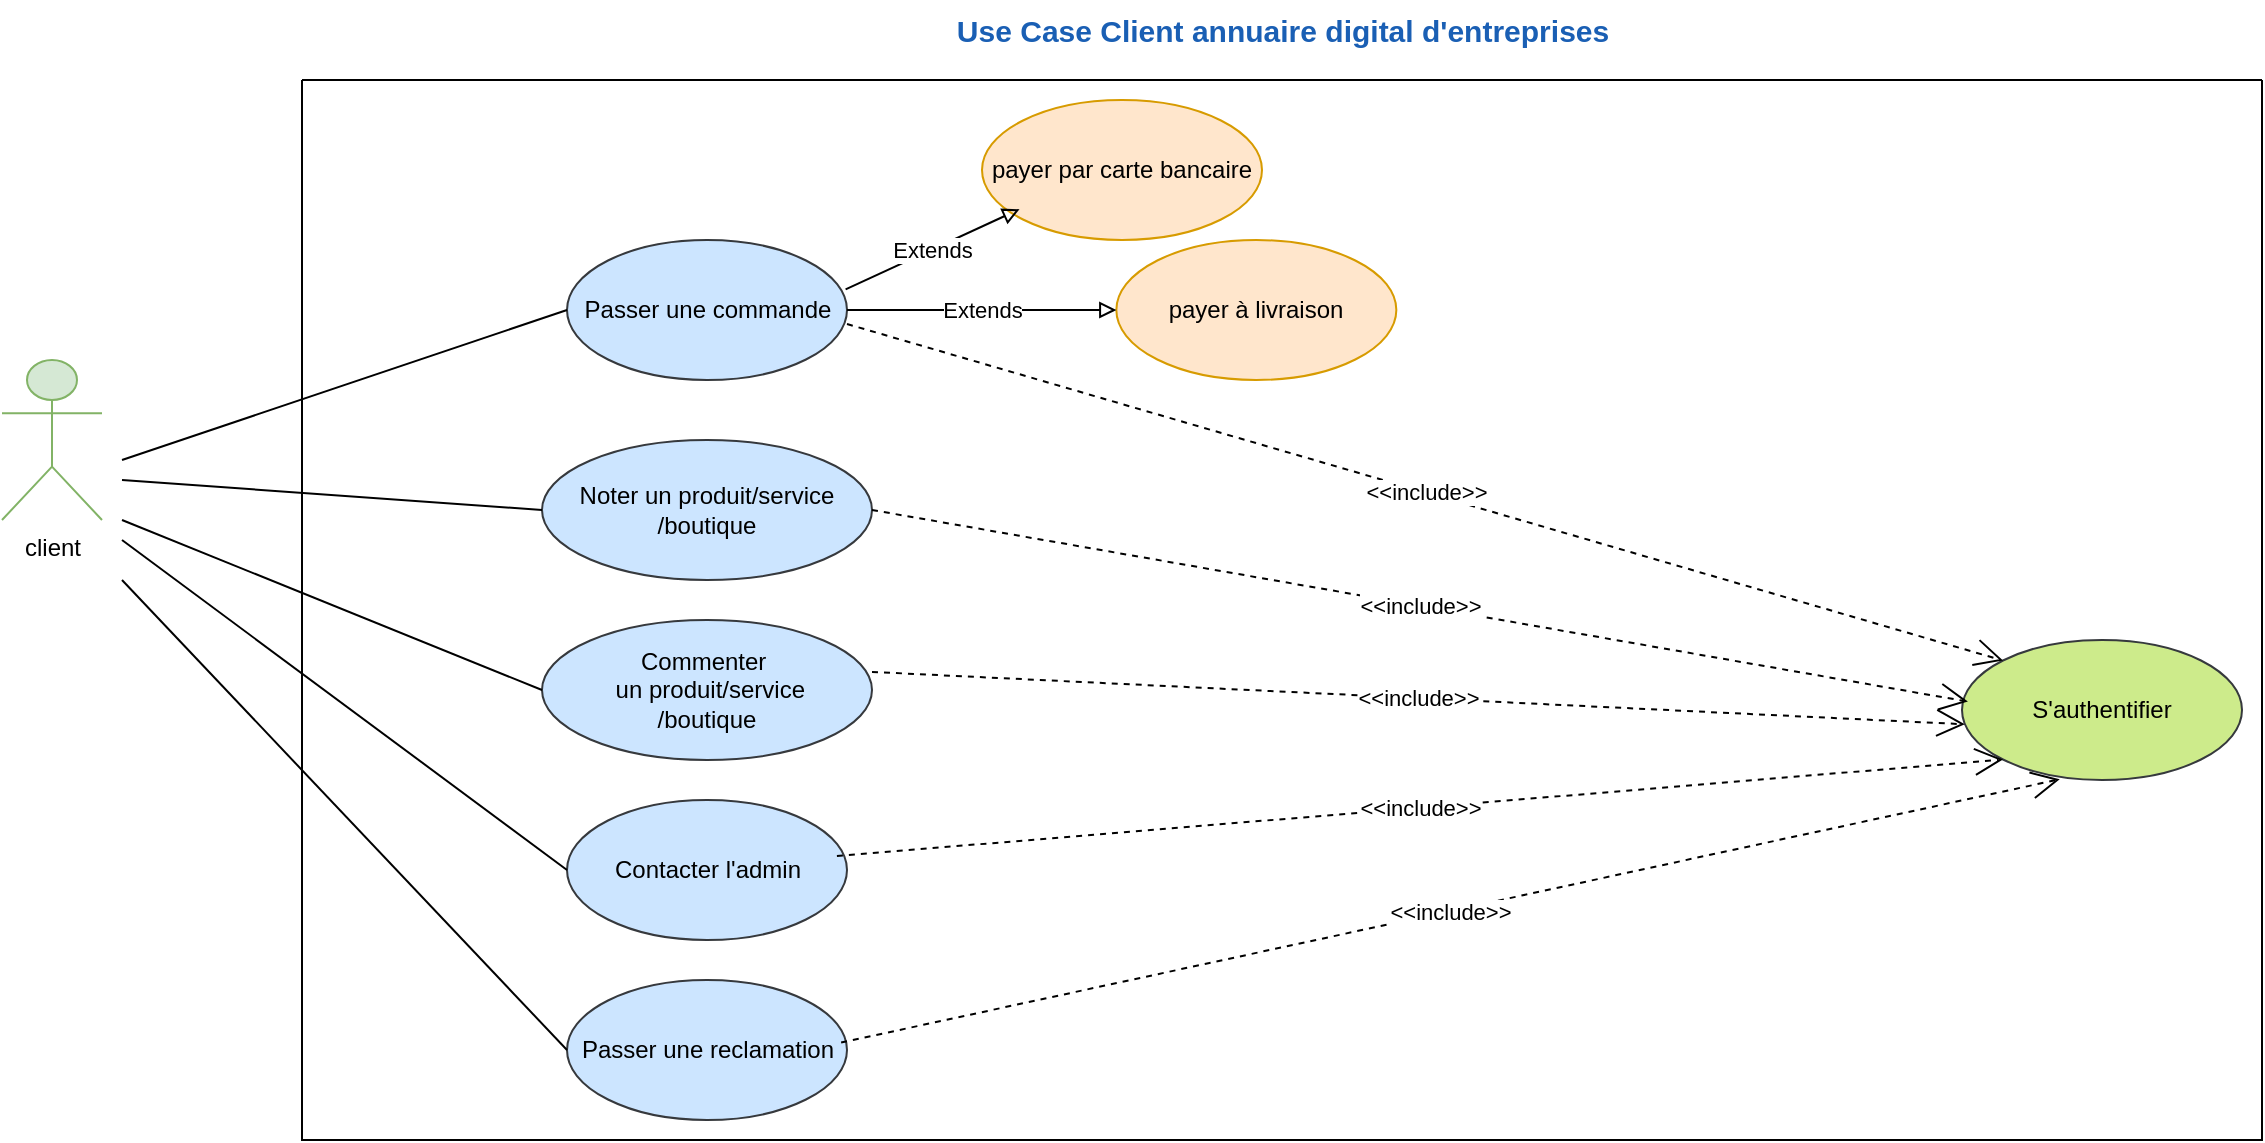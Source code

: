 <mxfile version="24.7.14">
  <diagram name="Page-1" id="fklojEo50Bu_ostIvduY">
    <mxGraphModel dx="1472" dy="1929" grid="1" gridSize="10" guides="1" tooltips="1" connect="1" arrows="1" fold="1" page="1" pageScale="1" pageWidth="827" pageHeight="1169" math="0" shadow="0">
      <root>
        <mxCell id="0" />
        <mxCell id="1" parent="0" />
        <mxCell id="1s9Mzcpj6pY-UfdRcxoq-4" value="" style="swimlane;startSize=0;" parent="1" vertex="1">
          <mxGeometry x="190" y="10" width="980" height="530" as="geometry" />
        </mxCell>
        <mxCell id="1s9Mzcpj6pY-UfdRcxoq-2" value="client" style="shape=umlActor;verticalLabelPosition=bottom;verticalAlign=top;html=1;outlineConnect=0;fillColor=#d5e8d4;strokeColor=#82b366;" parent="1s9Mzcpj6pY-UfdRcxoq-4" vertex="1">
          <mxGeometry x="-150" y="140" width="50" height="80" as="geometry" />
        </mxCell>
        <mxCell id="1s9Mzcpj6pY-UfdRcxoq-7" value="Passer une commande" style="ellipse;whiteSpace=wrap;html=1;fillColor=#cce5ff;strokeColor=#36393d;" parent="1s9Mzcpj6pY-UfdRcxoq-4" vertex="1">
          <mxGeometry x="132.5" y="80" width="140" height="70" as="geometry" />
        </mxCell>
        <mxCell id="1s9Mzcpj6pY-UfdRcxoq-8" value="Noter un produit/service&lt;br&gt;/boutique" style="ellipse;whiteSpace=wrap;html=1;fillColor=#cce5ff;strokeColor=#36393d;" parent="1s9Mzcpj6pY-UfdRcxoq-4" vertex="1">
          <mxGeometry x="120" y="180" width="165" height="70" as="geometry" />
        </mxCell>
        <mxCell id="1s9Mzcpj6pY-UfdRcxoq-9" value="&lt;div&gt;Commenter&amp;nbsp;&lt;/div&gt;&lt;div&gt;&amp;nbsp;un produit/service&lt;/div&gt;/boutique" style="ellipse;whiteSpace=wrap;html=1;fillColor=#cce5ff;strokeColor=#36393d;" parent="1s9Mzcpj6pY-UfdRcxoq-4" vertex="1">
          <mxGeometry x="120" y="270" width="165" height="70" as="geometry" />
        </mxCell>
        <mxCell id="1s9Mzcpj6pY-UfdRcxoq-10" value="Contacter l&#39;admin" style="ellipse;whiteSpace=wrap;html=1;fillColor=#cce5ff;strokeColor=#36393d;" parent="1s9Mzcpj6pY-UfdRcxoq-4" vertex="1">
          <mxGeometry x="132.5" y="360" width="140" height="70" as="geometry" />
        </mxCell>
        <mxCell id="1s9Mzcpj6pY-UfdRcxoq-12" value="S&#39;authentifier" style="ellipse;whiteSpace=wrap;html=1;fillColor=#cdeb8b;strokeColor=#36393d;" parent="1s9Mzcpj6pY-UfdRcxoq-4" vertex="1">
          <mxGeometry x="830" y="280" width="140" height="70" as="geometry" />
        </mxCell>
        <mxCell id="1s9Mzcpj6pY-UfdRcxoq-13" value="&amp;lt;&amp;lt;include&amp;gt;&amp;gt;" style="endArrow=open;endSize=12;dashed=1;html=1;rounded=0;exitX=1;exitY=0.5;exitDx=0;exitDy=0;entryX=0.021;entryY=0.44;entryDx=0;entryDy=0;entryPerimeter=0;" parent="1s9Mzcpj6pY-UfdRcxoq-4" source="1s9Mzcpj6pY-UfdRcxoq-8" target="1s9Mzcpj6pY-UfdRcxoq-12" edge="1">
          <mxGeometry width="160" relative="1" as="geometry">
            <mxPoint x="235" y="141.89" as="sourcePoint" />
            <mxPoint x="454.578" y="248.113" as="targetPoint" />
          </mxGeometry>
        </mxCell>
        <mxCell id="1s9Mzcpj6pY-UfdRcxoq-15" value="&amp;lt;&amp;lt;include&amp;gt;&amp;gt;" style="endArrow=open;endSize=12;dashed=1;html=1;rounded=0;exitX=1;exitY=0.371;exitDx=0;exitDy=0;exitPerimeter=0;entryX=0.01;entryY=0.602;entryDx=0;entryDy=0;entryPerimeter=0;" parent="1s9Mzcpj6pY-UfdRcxoq-4" source="1s9Mzcpj6pY-UfdRcxoq-9" target="1s9Mzcpj6pY-UfdRcxoq-12" edge="1">
          <mxGeometry width="160" relative="1" as="geometry">
            <mxPoint x="190" y="420" as="sourcePoint" />
            <mxPoint x="390" y="536.5" as="targetPoint" />
          </mxGeometry>
        </mxCell>
        <mxCell id="tHASsSHhuQ-y8YBgm8is-2" value="payer par carte bancaire" style="ellipse;whiteSpace=wrap;html=1;fillColor=#ffe6cc;strokeColor=#d79b00;" parent="1s9Mzcpj6pY-UfdRcxoq-4" vertex="1">
          <mxGeometry x="340.0" y="10" width="140" height="70" as="geometry" />
        </mxCell>
        <mxCell id="tHASsSHhuQ-y8YBgm8is-7" value="payer à livraison" style="ellipse;whiteSpace=wrap;html=1;fillColor=#ffe6cc;strokeColor=#d79b00;" parent="1s9Mzcpj6pY-UfdRcxoq-4" vertex="1">
          <mxGeometry x="407.17" y="80" width="140" height="70" as="geometry" />
        </mxCell>
        <mxCell id="tHASsSHhuQ-y8YBgm8is-11" value="&amp;lt;&amp;lt;include&amp;gt;&amp;gt;" style="endArrow=open;endSize=12;dashed=1;html=1;rounded=0;entryX=0;entryY=0;entryDx=0;entryDy=0;exitX=1;exitY=0.6;exitDx=0;exitDy=0;exitPerimeter=0;" parent="1s9Mzcpj6pY-UfdRcxoq-4" source="1s9Mzcpj6pY-UfdRcxoq-7" target="1s9Mzcpj6pY-UfdRcxoq-12" edge="1">
          <mxGeometry width="160" relative="1" as="geometry">
            <mxPoint x="360" y="192" as="sourcePoint" />
            <mxPoint x="486" y="320" as="targetPoint" />
          </mxGeometry>
        </mxCell>
        <mxCell id="BJ8kD2auI6B-1hflzSCD-1" value="&amp;lt;&amp;lt;include&amp;gt;&amp;gt;" style="endArrow=open;endSize=12;dashed=1;html=1;rounded=0;exitX=0.964;exitY=0.4;exitDx=0;exitDy=0;exitPerimeter=0;entryX=0;entryY=1;entryDx=0;entryDy=0;" parent="1s9Mzcpj6pY-UfdRcxoq-4" source="1s9Mzcpj6pY-UfdRcxoq-10" target="1s9Mzcpj6pY-UfdRcxoq-12" edge="1">
          <mxGeometry width="160" relative="1" as="geometry">
            <mxPoint x="230" y="436" as="sourcePoint" />
            <mxPoint x="442" y="321" as="targetPoint" />
          </mxGeometry>
        </mxCell>
        <mxCell id="1s9Mzcpj6pY-UfdRcxoq-19" value="" style="endArrow=none;html=1;rounded=0;entryX=0;entryY=0.5;entryDx=0;entryDy=0;" parent="1s9Mzcpj6pY-UfdRcxoq-4" target="1s9Mzcpj6pY-UfdRcxoq-7" edge="1">
          <mxGeometry relative="1" as="geometry">
            <mxPoint x="-90" y="190" as="sourcePoint" />
            <mxPoint x="77" y="172" as="targetPoint" />
          </mxGeometry>
        </mxCell>
        <mxCell id="1s9Mzcpj6pY-UfdRcxoq-20" value="" style="endArrow=none;html=1;rounded=0;entryX=0;entryY=0.5;entryDx=0;entryDy=0;" parent="1s9Mzcpj6pY-UfdRcxoq-4" target="1s9Mzcpj6pY-UfdRcxoq-8" edge="1">
          <mxGeometry relative="1" as="geometry">
            <mxPoint x="-90" y="200" as="sourcePoint" />
            <mxPoint x="87" y="182" as="targetPoint" />
          </mxGeometry>
        </mxCell>
        <mxCell id="1s9Mzcpj6pY-UfdRcxoq-21" value="" style="endArrow=none;html=1;rounded=0;entryX=0;entryY=0.5;entryDx=0;entryDy=0;" parent="1s9Mzcpj6pY-UfdRcxoq-4" target="1s9Mzcpj6pY-UfdRcxoq-9" edge="1">
          <mxGeometry relative="1" as="geometry">
            <mxPoint x="-90" y="220" as="sourcePoint" />
            <mxPoint x="45" y="405" as="targetPoint" />
          </mxGeometry>
        </mxCell>
        <mxCell id="1s9Mzcpj6pY-UfdRcxoq-22" value="" style="endArrow=none;html=1;rounded=0;entryX=0;entryY=0.5;entryDx=0;entryDy=0;" parent="1s9Mzcpj6pY-UfdRcxoq-4" target="1s9Mzcpj6pY-UfdRcxoq-10" edge="1">
          <mxGeometry relative="1" as="geometry">
            <mxPoint x="-90" y="230" as="sourcePoint" />
            <mxPoint x="65" y="475" as="targetPoint" />
          </mxGeometry>
        </mxCell>
        <mxCell id="xZZlF9LF0ZI1-mybHXft-51" value="Extends" style="endArrow=block;endSize=6;endFill=0;html=1;rounded=0;entryX=0.134;entryY=0.78;entryDx=0;entryDy=0;entryPerimeter=0;exitX=0.995;exitY=0.353;exitDx=0;exitDy=0;exitPerimeter=0;" parent="1s9Mzcpj6pY-UfdRcxoq-4" source="1s9Mzcpj6pY-UfdRcxoq-7" target="tHASsSHhuQ-y8YBgm8is-2" edge="1">
          <mxGeometry x="0.001" width="160" relative="1" as="geometry">
            <mxPoint x="190" y="110" as="sourcePoint" />
            <mxPoint x="350" y="110" as="targetPoint" />
            <mxPoint as="offset" />
          </mxGeometry>
        </mxCell>
        <mxCell id="xZZlF9LF0ZI1-mybHXft-52" value="Extends" style="endArrow=block;endSize=6;endFill=0;html=1;rounded=0;exitX=1;exitY=0.5;exitDx=0;exitDy=0;" parent="1s9Mzcpj6pY-UfdRcxoq-4" source="1s9Mzcpj6pY-UfdRcxoq-7" target="tHASsSHhuQ-y8YBgm8is-7" edge="1">
          <mxGeometry width="160" relative="1" as="geometry">
            <mxPoint x="200" y="290" as="sourcePoint" />
            <mxPoint x="299" y="215" as="targetPoint" />
          </mxGeometry>
        </mxCell>
        <mxCell id="xZZlF9LF0ZI1-mybHXft-58" value="Passer une reclamation" style="ellipse;whiteSpace=wrap;html=1;fillColor=#cce5ff;strokeColor=#36393d;" parent="1s9Mzcpj6pY-UfdRcxoq-4" vertex="1">
          <mxGeometry x="132.5" y="450" width="140" height="70" as="geometry" />
        </mxCell>
        <mxCell id="xZZlF9LF0ZI1-mybHXft-59" value="" style="endArrow=none;html=1;rounded=0;entryX=0;entryY=0.5;entryDx=0;entryDy=0;" parent="1s9Mzcpj6pY-UfdRcxoq-4" target="xZZlF9LF0ZI1-mybHXft-58" edge="1">
          <mxGeometry relative="1" as="geometry">
            <mxPoint x="-90" y="250" as="sourcePoint" />
            <mxPoint x="143" y="485" as="targetPoint" />
          </mxGeometry>
        </mxCell>
        <mxCell id="xZZlF9LF0ZI1-mybHXft-60" value="&amp;lt;&amp;lt;include&amp;gt;&amp;gt;" style="endArrow=open;endSize=12;dashed=1;html=1;rounded=0;exitX=0.979;exitY=0.447;exitDx=0;exitDy=0;exitPerimeter=0;entryX=0.349;entryY=0.995;entryDx=0;entryDy=0;entryPerimeter=0;" parent="1s9Mzcpj6pY-UfdRcxoq-4" source="xZZlF9LF0ZI1-mybHXft-58" target="1s9Mzcpj6pY-UfdRcxoq-12" edge="1">
          <mxGeometry width="160" relative="1" as="geometry">
            <mxPoint x="277" y="398" as="sourcePoint" />
            <mxPoint x="861" y="350" as="targetPoint" />
          </mxGeometry>
        </mxCell>
        <mxCell id="1s9Mzcpj6pY-UfdRcxoq-24" value="&lt;b&gt;&lt;font style=&quot;font-size: 15px;&quot; color=&quot;#1a5fb4&quot;&gt;Use Case Client annuaire digital d&#39;entreprises&lt;/font&gt;&lt;/b&gt;" style="text;html=1;align=center;verticalAlign=middle;resizable=0;points=[];autosize=1;strokeColor=none;fillColor=none;" parent="1" vertex="1">
          <mxGeometry x="505" y="-30" width="350" height="30" as="geometry" />
        </mxCell>
      </root>
    </mxGraphModel>
  </diagram>
</mxfile>
